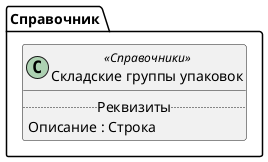 ﻿@startuml СкладскиеГруппыУпаковок
'!include templates.wsd
'..\include templates.wsd
class Справочник.СкладскиеГруппыУпаковок as "Складские группы упаковок" <<Справочники>>
{
..Реквизиты..
Описание : Строка
}
@enduml
